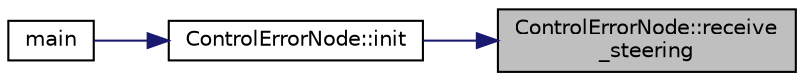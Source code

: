 digraph "ControlErrorNode::receive_steering"
{
 // LATEX_PDF_SIZE
  edge [fontname="Helvetica",fontsize="10",labelfontname="Helvetica",labelfontsize="10"];
  node [fontname="Helvetica",fontsize="10",shape=record];
  rankdir="RL";
  Node1 [label="ControlErrorNode::receive\l_steering",height=0.2,width=0.4,color="black", fillcolor="grey75", style="filled", fontcolor="black",tooltip=" "];
  Node1 -> Node2 [dir="back",color="midnightblue",fontsize="10",style="solid",fontname="Helvetica"];
  Node2 [label="ControlErrorNode::init",height=0.2,width=0.4,color="black", fillcolor="white", style="filled",URL="$classControlErrorNode.html#aacc4e310a651f7338203dbdf2fdcec45",tooltip=" "];
  Node2 -> Node3 [dir="back",color="midnightblue",fontsize="10",style="solid",fontname="Helvetica"];
  Node3 [label="main",height=0.2,width=0.4,color="black", fillcolor="white", style="filled",URL="$adore__checkpoint__controller__node_8cpp.html#a3c04138a5bfe5d72780bb7e82a18e627",tooltip=" "];
}
